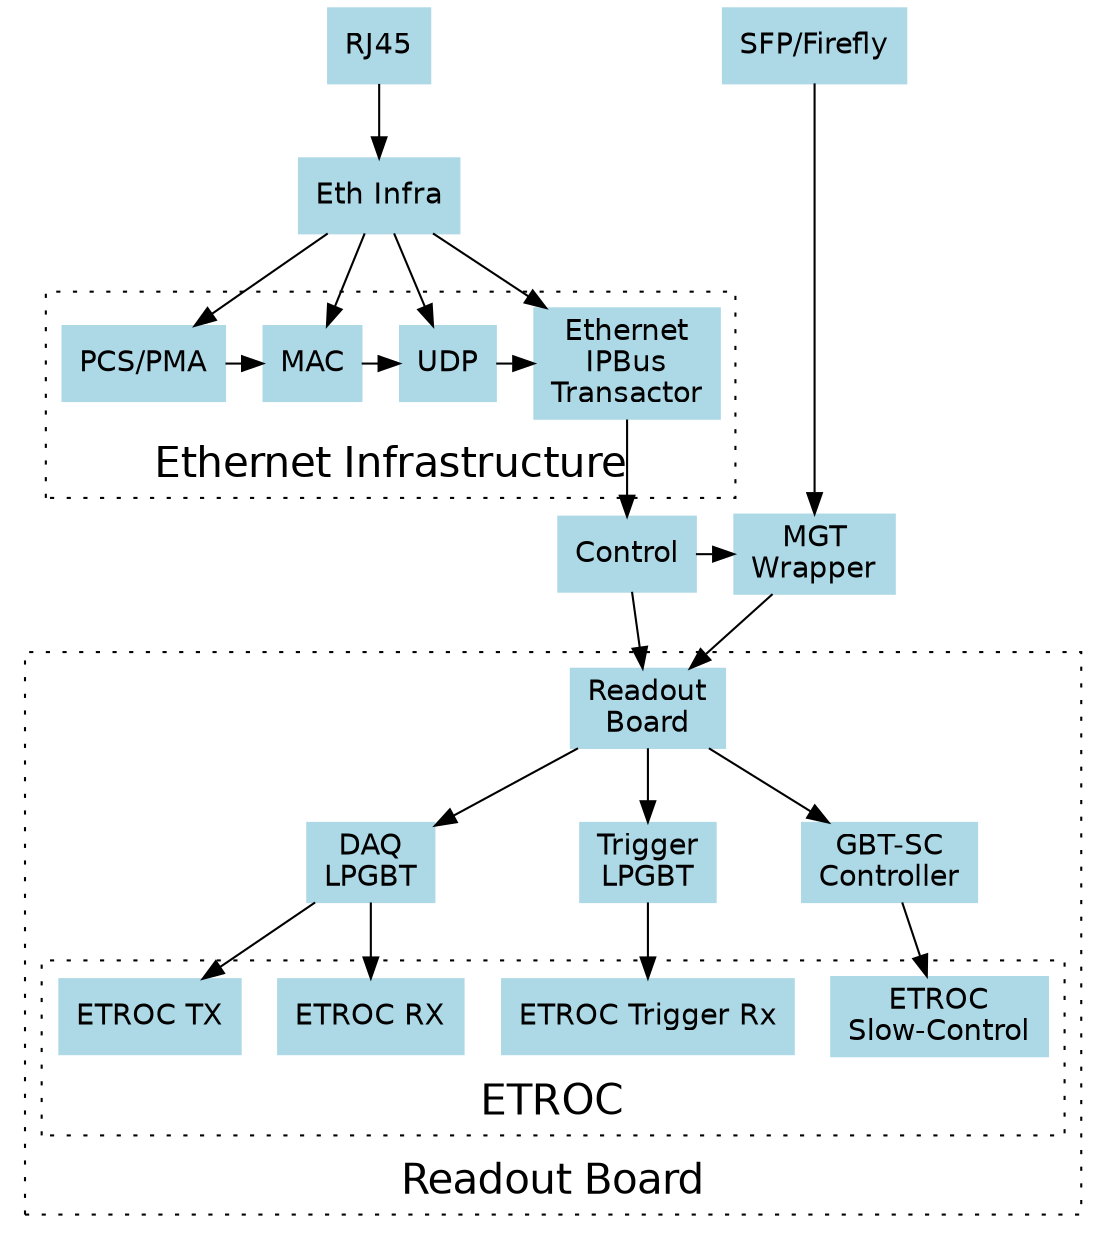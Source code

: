 digraph {
  graph [fontname = "helvetica"];
  node [fontname = "helvetica" style=filled color=lightblue];
  edge [fontname = "helvetica"];
  node [width=0.5 shape=rectangle];

  // {rank=same; "RJ45", "SFP/Firefly", "PCIE"}
  {rank=same; "RJ45", "SFP/Firefly"}
  {rank=same; "Control" , "MGT\nWrapper"}

  "RJ45" -> "Eth Infra"
  "Eth Infra" -> "PCS/PMA"
  "Eth Infra" -> "MAC"
  "Eth Infra" -> "UDP"
  "Eth Infra" -> "Ethernet\nIPBus\nTransactor"
  subgraph cluster_eth {
    graph[style=dotted];
    label=<<FONT POINT-SIZE="20">Ethernet Infrastructure</FONT>>
    labelloc="bot"
    "PCS/PMA" -> "MAC"
    MAC -> UDP
    UDP -> "Ethernet\nIPBus\nTransactor"
    {rank=same; "PCS/PMA" , "MAC" , "UDP", "Ethernet\nIPBus\nTransactor"}
  }

  "Control" -> "MGT\nWrapper"
  "Control" -> "Readout\nBoard"

  // "PCIE" -> "PCIE Infra"
  // subgraph cluster_PCIE {
  //   graph[style=dotted];
  //   label=<<FONT POINT-SIZE="20">IPBus Infrastructure</FONT>>
  //   labelloc="bot"
  //   "PCIE Infra" -> "AXI\nIPBus\nTransactor"
  //   "PCIE Infra" -> "Clock\nGeneration"
  //   "PCIE Infra" -> "XDMA"
  //   "PCIE Infra" -> "AXI IPBus\nTransport"
  //   //"XDMA" -> "AXI IPBus\nTransport" -> "IPBus\nTransactor"
  //   //{rank=same; "XDMA" , "AXI IPBus\nTransport" , "IPBus\nTransactor"}
  // }
  // //"Control" -> "Readout\nBoards"


  "SFP/Firefly" -> "MGT\nWrapper"
  "MGT\nWrapper" -> "Readout\nBoard"

  subgraph cluster_readout_board {
    graph[style=dotted];
    label=<<FONT POINT-SIZE="20">Readout Board</FONT>>
    labelloc="bot"
    "Readout\nBoard" -> "DAQ\nLPGBT"
    "Readout\nBoard" -> "Trigger\nLPGBT"
    "Readout\nBoard" -> "GBT-SC\nController"

    "GBT-SC\nController" -> "ETROC\nSlow-Control"
    "DAQ\nLPGBT" -> "ETROC TX"
    "DAQ\nLPGBT" -> "ETROC RX"
    "Trigger\nLPGBT" -> "ETROC Trigger Rx"

    subgraph cluster_etroc {
      graph[style=dotted];
      label=<<FONT POINT-SIZE="20">ETROC</FONT>>
      labelloc="bot"
      "ETROC\nSlow-Control"
      "ETROC TX"
      "ETROC RX"
      "ETROC Trigger Rx"
    }
  }

  // "AXI\nIPBus\nTransactor" -> "Control"
  "Ethernet\nIPBus\nTransactor" -> "Control"


}
